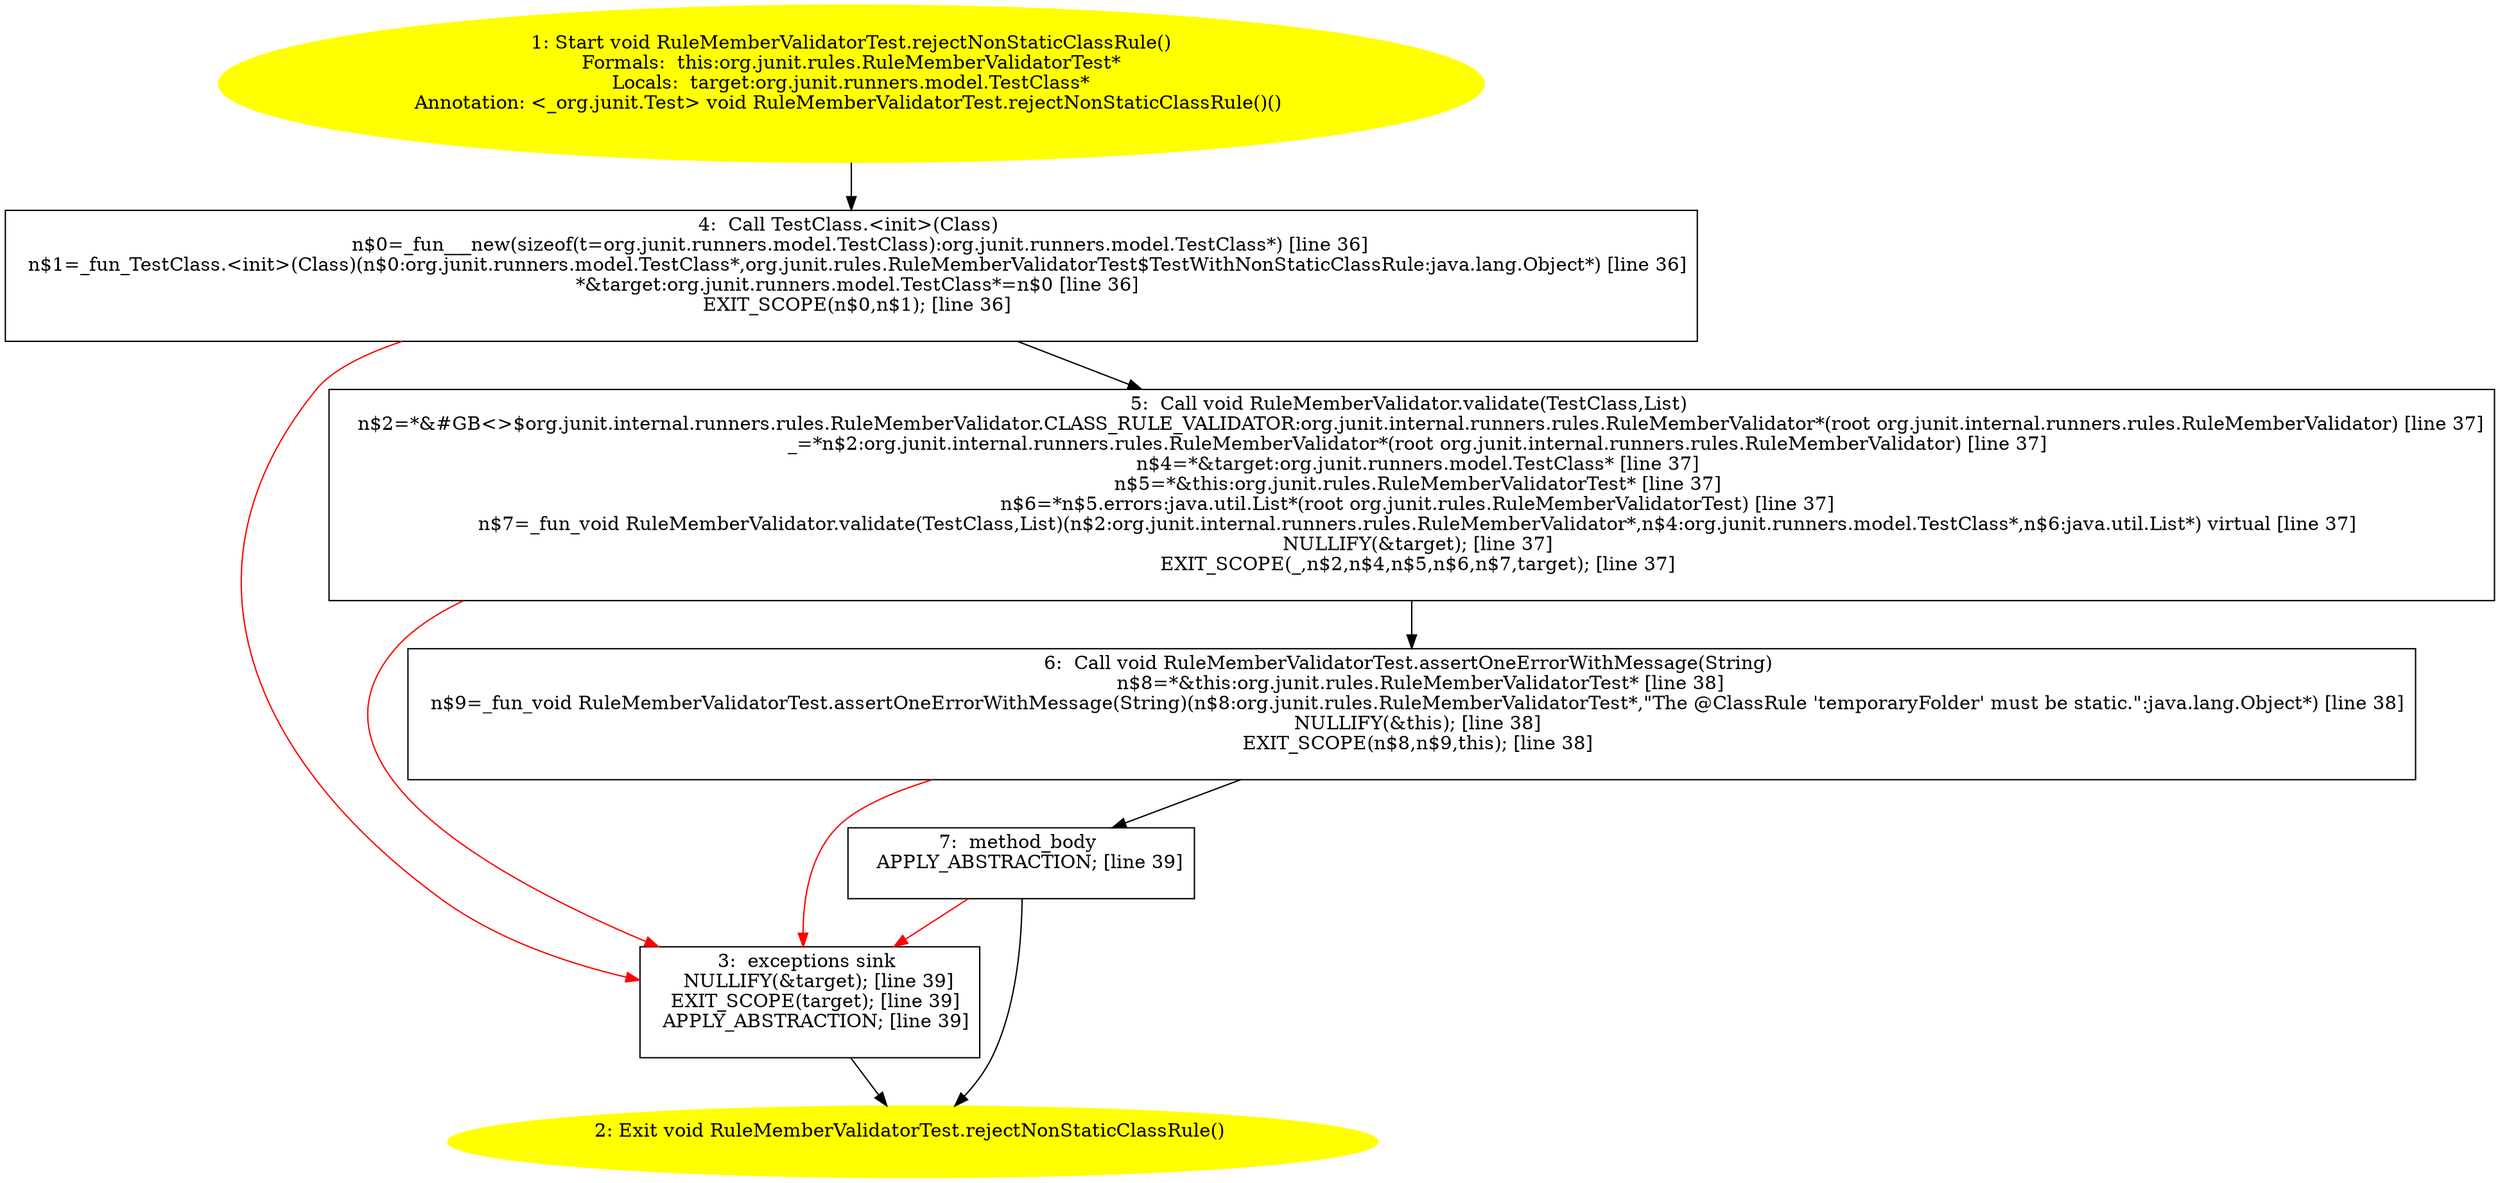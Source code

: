 /* @generated */
digraph cfg {
"org.junit.rules.RuleMemberValidatorTest.rejectNonStaticClassRule():void.9c0f10abe8f1e6e5275e429bd8f31e5c_1" [label="1: Start void RuleMemberValidatorTest.rejectNonStaticClassRule()\nFormals:  this:org.junit.rules.RuleMemberValidatorTest*\nLocals:  target:org.junit.runners.model.TestClass*\nAnnotation: <_org.junit.Test> void RuleMemberValidatorTest.rejectNonStaticClassRule()() \n  " color=yellow style=filled]
	

	 "org.junit.rules.RuleMemberValidatorTest.rejectNonStaticClassRule():void.9c0f10abe8f1e6e5275e429bd8f31e5c_1" -> "org.junit.rules.RuleMemberValidatorTest.rejectNonStaticClassRule():void.9c0f10abe8f1e6e5275e429bd8f31e5c_4" ;
"org.junit.rules.RuleMemberValidatorTest.rejectNonStaticClassRule():void.9c0f10abe8f1e6e5275e429bd8f31e5c_2" [label="2: Exit void RuleMemberValidatorTest.rejectNonStaticClassRule() \n  " color=yellow style=filled]
	

"org.junit.rules.RuleMemberValidatorTest.rejectNonStaticClassRule():void.9c0f10abe8f1e6e5275e429bd8f31e5c_3" [label="3:  exceptions sink \n   NULLIFY(&target); [line 39]\n  EXIT_SCOPE(target); [line 39]\n  APPLY_ABSTRACTION; [line 39]\n " shape="box"]
	

	 "org.junit.rules.RuleMemberValidatorTest.rejectNonStaticClassRule():void.9c0f10abe8f1e6e5275e429bd8f31e5c_3" -> "org.junit.rules.RuleMemberValidatorTest.rejectNonStaticClassRule():void.9c0f10abe8f1e6e5275e429bd8f31e5c_2" ;
"org.junit.rules.RuleMemberValidatorTest.rejectNonStaticClassRule():void.9c0f10abe8f1e6e5275e429bd8f31e5c_4" [label="4:  Call TestClass.<init>(Class) \n   n$0=_fun___new(sizeof(t=org.junit.runners.model.TestClass):org.junit.runners.model.TestClass*) [line 36]\n  n$1=_fun_TestClass.<init>(Class)(n$0:org.junit.runners.model.TestClass*,org.junit.rules.RuleMemberValidatorTest$TestWithNonStaticClassRule:java.lang.Object*) [line 36]\n  *&target:org.junit.runners.model.TestClass*=n$0 [line 36]\n  EXIT_SCOPE(n$0,n$1); [line 36]\n " shape="box"]
	

	 "org.junit.rules.RuleMemberValidatorTest.rejectNonStaticClassRule():void.9c0f10abe8f1e6e5275e429bd8f31e5c_4" -> "org.junit.rules.RuleMemberValidatorTest.rejectNonStaticClassRule():void.9c0f10abe8f1e6e5275e429bd8f31e5c_5" ;
	 "org.junit.rules.RuleMemberValidatorTest.rejectNonStaticClassRule():void.9c0f10abe8f1e6e5275e429bd8f31e5c_4" -> "org.junit.rules.RuleMemberValidatorTest.rejectNonStaticClassRule():void.9c0f10abe8f1e6e5275e429bd8f31e5c_3" [color="red" ];
"org.junit.rules.RuleMemberValidatorTest.rejectNonStaticClassRule():void.9c0f10abe8f1e6e5275e429bd8f31e5c_5" [label="5:  Call void RuleMemberValidator.validate(TestClass,List) \n   n$2=*&#GB<>$org.junit.internal.runners.rules.RuleMemberValidator.CLASS_RULE_VALIDATOR:org.junit.internal.runners.rules.RuleMemberValidator*(root org.junit.internal.runners.rules.RuleMemberValidator) [line 37]\n  _=*n$2:org.junit.internal.runners.rules.RuleMemberValidator*(root org.junit.internal.runners.rules.RuleMemberValidator) [line 37]\n  n$4=*&target:org.junit.runners.model.TestClass* [line 37]\n  n$5=*&this:org.junit.rules.RuleMemberValidatorTest* [line 37]\n  n$6=*n$5.errors:java.util.List*(root org.junit.rules.RuleMemberValidatorTest) [line 37]\n  n$7=_fun_void RuleMemberValidator.validate(TestClass,List)(n$2:org.junit.internal.runners.rules.RuleMemberValidator*,n$4:org.junit.runners.model.TestClass*,n$6:java.util.List*) virtual [line 37]\n  NULLIFY(&target); [line 37]\n  EXIT_SCOPE(_,n$2,n$4,n$5,n$6,n$7,target); [line 37]\n " shape="box"]
	

	 "org.junit.rules.RuleMemberValidatorTest.rejectNonStaticClassRule():void.9c0f10abe8f1e6e5275e429bd8f31e5c_5" -> "org.junit.rules.RuleMemberValidatorTest.rejectNonStaticClassRule():void.9c0f10abe8f1e6e5275e429bd8f31e5c_6" ;
	 "org.junit.rules.RuleMemberValidatorTest.rejectNonStaticClassRule():void.9c0f10abe8f1e6e5275e429bd8f31e5c_5" -> "org.junit.rules.RuleMemberValidatorTest.rejectNonStaticClassRule():void.9c0f10abe8f1e6e5275e429bd8f31e5c_3" [color="red" ];
"org.junit.rules.RuleMemberValidatorTest.rejectNonStaticClassRule():void.9c0f10abe8f1e6e5275e429bd8f31e5c_6" [label="6:  Call void RuleMemberValidatorTest.assertOneErrorWithMessage(String) \n   n$8=*&this:org.junit.rules.RuleMemberValidatorTest* [line 38]\n  n$9=_fun_void RuleMemberValidatorTest.assertOneErrorWithMessage(String)(n$8:org.junit.rules.RuleMemberValidatorTest*,\"The @ClassRule 'temporaryFolder' must be static.\":java.lang.Object*) [line 38]\n  NULLIFY(&this); [line 38]\n  EXIT_SCOPE(n$8,n$9,this); [line 38]\n " shape="box"]
	

	 "org.junit.rules.RuleMemberValidatorTest.rejectNonStaticClassRule():void.9c0f10abe8f1e6e5275e429bd8f31e5c_6" -> "org.junit.rules.RuleMemberValidatorTest.rejectNonStaticClassRule():void.9c0f10abe8f1e6e5275e429bd8f31e5c_7" ;
	 "org.junit.rules.RuleMemberValidatorTest.rejectNonStaticClassRule():void.9c0f10abe8f1e6e5275e429bd8f31e5c_6" -> "org.junit.rules.RuleMemberValidatorTest.rejectNonStaticClassRule():void.9c0f10abe8f1e6e5275e429bd8f31e5c_3" [color="red" ];
"org.junit.rules.RuleMemberValidatorTest.rejectNonStaticClassRule():void.9c0f10abe8f1e6e5275e429bd8f31e5c_7" [label="7:  method_body \n   APPLY_ABSTRACTION; [line 39]\n " shape="box"]
	

	 "org.junit.rules.RuleMemberValidatorTest.rejectNonStaticClassRule():void.9c0f10abe8f1e6e5275e429bd8f31e5c_7" -> "org.junit.rules.RuleMemberValidatorTest.rejectNonStaticClassRule():void.9c0f10abe8f1e6e5275e429bd8f31e5c_2" ;
	 "org.junit.rules.RuleMemberValidatorTest.rejectNonStaticClassRule():void.9c0f10abe8f1e6e5275e429bd8f31e5c_7" -> "org.junit.rules.RuleMemberValidatorTest.rejectNonStaticClassRule():void.9c0f10abe8f1e6e5275e429bd8f31e5c_3" [color="red" ];
}
